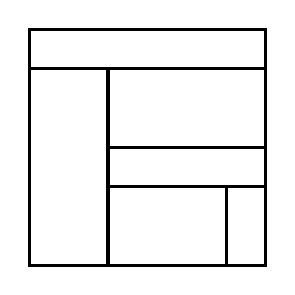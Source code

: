 \begin{tikzpicture}[very thick, scale=.5]
    \draw (0,5) rectangle (6,6);
    \draw (0,0) rectangle (2,5);
    \draw (2,3) rectangle (6,5);
    \draw (2,2) rectangle (6,3);
    \draw (2,0) rectangle (5,2);
    \draw (5,0) rectangle (6,2);
\end{tikzpicture}
